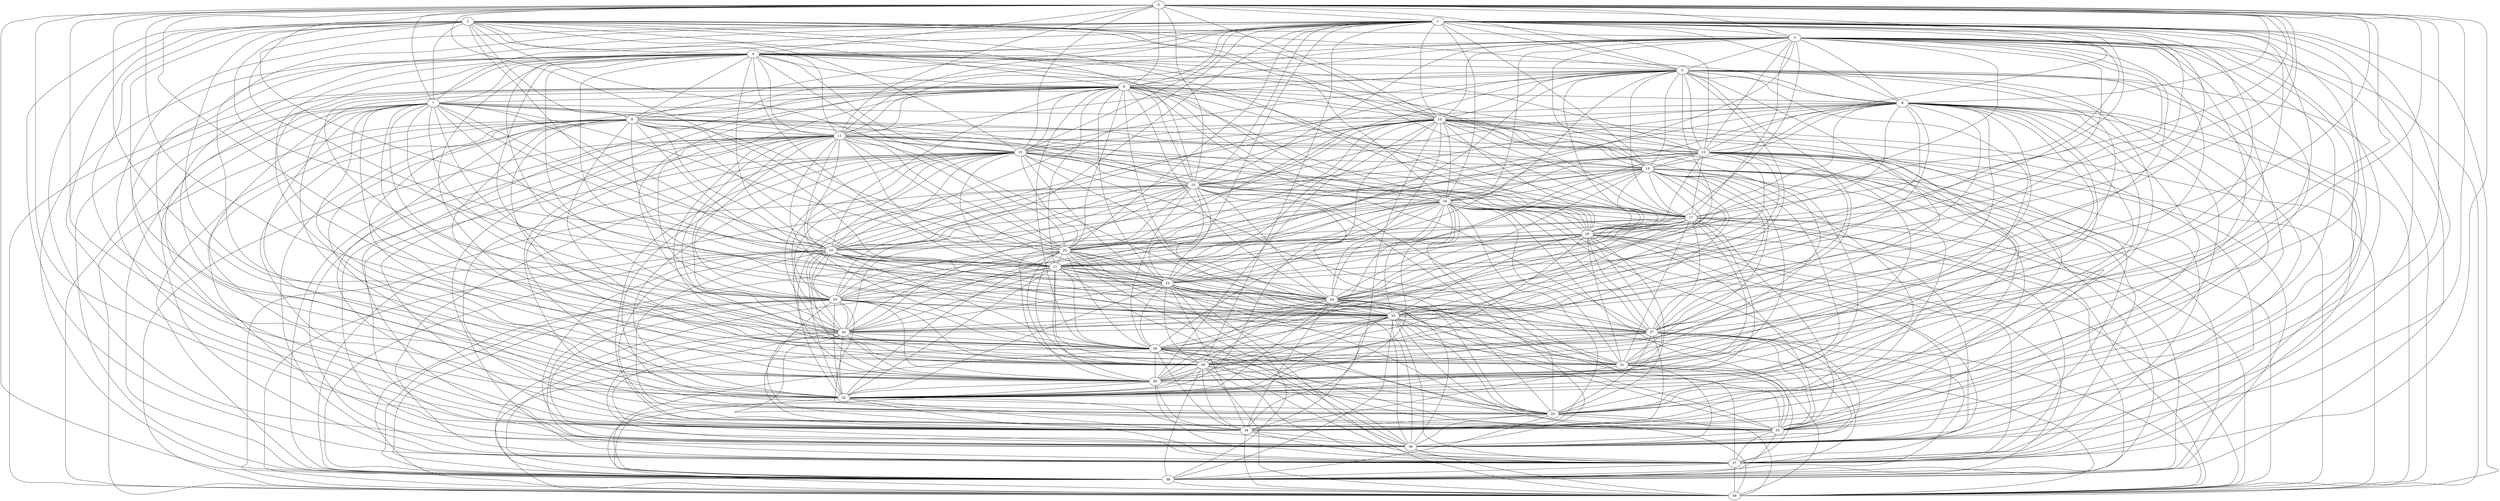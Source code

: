 strict graph  {
0;
1;
2;
3;
4;
5;
6;
7;
8;
9;
10;
11;
12;
13;
14;
15;
16;
17;
18;
19;
20;
21;
22;
23;
24;
25;
26;
27;
28;
29;
30;
31;
32;
33;
34;
35;
36;
37;
38;
39;
0 -- 31  [weight=30000];
0 -- 15  [weight=30000];
0 -- 26  [weight=30000];
0 -- 18  [weight=40000];
0 -- 34  [weight=30000];
0 -- 10  [weight=30000];
0 -- 3  [weight=60000];
0 -- 27  [weight=50000];
0 -- 1  [weight=10000];
0 -- 24  [weight=20000];
0 -- 4  [weight=10000];
0 -- 29  [weight=30000];
0 -- 17  [weight=50000];
0 -- 7  [weight=60000];
0 -- 12  [weight=50000];
0 -- 9  [weight=40000];
0 -- 32  [weight=70000];
0 -- 38  [weight=70000];
0 -- 5  [weight=50000];
0 -- 23  [weight=70000];
0 -- 13  [weight=40000];
0 -- 11  [weight=20000];
0 -- 6  [weight=60000];
0 -- 36  [weight=20000];
0 -- 19  [weight=70000];
0 -- 35  [weight=50000];
0 -- 25  [weight=50000];
0 -- 37  [weight=10000];
0 -- 20  [weight=40000];
1 -- 6  [weight=50000];
1 -- 24  [weight=40000];
1 -- 33  [weight=30000];
1 -- 29  [weight=60000];
1 -- 7  [weight=60000];
1 -- 37  [weight=20000];
1 -- 39  [weight=20000];
1 -- 34  [weight=30000];
1 -- 27  [weight=50000];
1 -- 28  [weight=50000];
1 -- 12  [weight=50000];
1 -- 32  [weight=60000];
1 -- 30  [weight=70000];
1 -- 13  [weight=30000];
1 -- 17  [weight=30000];
1 -- 25  [weight=40000];
1 -- 8  [weight=30000];
1 -- 18  [weight=50000];
1 -- 5  [weight=60000];
1 -- 14  [weight=60000];
1 -- 35  [weight=20000];
1 -- 4  [weight=10000];
1 -- 23  [weight=20000];
1 -- 26  [weight=10000];
1 -- 15  [weight=40000];
1 -- 31  [weight=10000];
1 -- 19  [weight=70000];
1 -- 16  [weight=40000];
1 -- 36  [weight=50000];
1 -- 20  [weight=30000];
1 -- 22  [weight=70000];
1 -- 9  [weight=60000];
1 -- 3  [weight=30000];
1 -- 10  [weight=20000];
1 -- 11  [weight=20000];
2 -- 22  [weight=70000];
2 -- 6  [weight=20000];
2 -- 11  [weight=50000];
2 -- 31  [weight=20000];
2 -- 13  [weight=60000];
2 -- 5  [weight=50000];
2 -- 34  [weight=40000];
2 -- 17  [weight=20000];
2 -- 16  [weight=20000];
2 -- 8  [weight=70000];
2 -- 4  [weight=10000];
2 -- 3  [weight=60000];
2 -- 37  [weight=30000];
2 -- 32  [weight=70000];
2 -- 21  [weight=50000];
2 -- 19  [weight=30000];
2 -- 7  [weight=70000];
2 -- 36  [weight=60000];
2 -- 18  [weight=30000];
2 -- 30  [weight=30000];
2 -- 10  [weight=10000];
2 -- 20  [weight=20000];
2 -- 15  [weight=20000];
3 -- 6  [weight=10000];
3 -- 14  [weight=20000];
3 -- 5  [weight=70000];
3 -- 12  [weight=10000];
3 -- 16  [weight=50000];
3 -- 29  [weight=50000];
3 -- 15  [weight=50000];
3 -- 27  [weight=20000];
3 -- 36  [weight=50000];
3 -- 34  [weight=50000];
3 -- 32  [weight=30000];
3 -- 8  [weight=20000];
3 -- 25  [weight=30000];
3 -- 9  [weight=50000];
3 -- 22  [weight=60000];
3 -- 21  [weight=50000];
3 -- 4  [weight=60000];
3 -- 17  [weight=30000];
3 -- 35  [weight=50000];
3 -- 10  [weight=70000];
3 -- 11  [weight=70000];
3 -- 20  [weight=70000];
3 -- 18  [weight=20000];
3 -- 39  [weight=40000];
3 -- 31  [weight=40000];
3 -- 33  [weight=60000];
3 -- 38  [weight=60000];
4 -- 26  [weight=10000];
4 -- 32  [weight=40000];
4 -- 21  [weight=30000];
4 -- 16  [weight=70000];
4 -- 20  [weight=50000];
4 -- 6  [weight=30000];
4 -- 28  [weight=30000];
4 -- 12  [weight=50000];
4 -- 38  [weight=20000];
4 -- 19  [weight=40000];
4 -- 34  [weight=50000];
4 -- 11  [weight=30000];
4 -- 23  [weight=50000];
4 -- 13  [weight=40000];
4 -- 18  [weight=20000];
4 -- 24  [weight=40000];
4 -- 17  [weight=70000];
4 -- 25  [weight=60000];
4 -- 31  [weight=70000];
4 -- 8  [weight=20000];
4 -- 7  [weight=70000];
4 -- 30  [weight=50000];
4 -- 10  [weight=70000];
4 -- 9  [weight=10000];
4 -- 5  [weight=60000];
5 -- 17  [weight=60000];
5 -- 13  [weight=40000];
5 -- 24  [weight=60000];
5 -- 27  [weight=50000];
5 -- 19  [weight=50000];
5 -- 29  [weight=50000];
5 -- 32  [weight=40000];
5 -- 30  [weight=20000];
5 -- 9  [weight=30000];
5 -- 18  [weight=10000];
5 -- 31  [weight=20000];
5 -- 6  [weight=50000];
5 -- 37  [weight=70000];
5 -- 35  [weight=70000];
5 -- 22  [weight=20000];
5 -- 11  [weight=60000];
5 -- 25  [weight=10000];
5 -- 20  [weight=40000];
5 -- 8  [weight=20000];
5 -- 14  [weight=70000];
5 -- 34  [weight=70000];
5 -- 39  [weight=20000];
5 -- 10  [weight=20000];
5 -- 21  [weight=30000];
5 -- 12  [weight=30000];
6 -- 25  [weight=30000];
6 -- 10  [weight=40000];
6 -- 11  [weight=20000];
6 -- 28  [weight=40000];
6 -- 26  [weight=60000];
6 -- 24  [weight=20000];
6 -- 36  [weight=30000];
6 -- 27  [weight=60000];
6 -- 13  [weight=70000];
6 -- 22  [weight=20000];
6 -- 23  [weight=70000];
6 -- 32  [weight=30000];
6 -- 37  [weight=10000];
6 -- 18  [weight=10000];
6 -- 21  [weight=20000];
6 -- 9  [weight=50000];
6 -- 34  [weight=10000];
6 -- 30  [weight=10000];
6 -- 39  [weight=10000];
6 -- 17  [weight=60000];
6 -- 38  [weight=60000];
6 -- 14  [weight=40000];
6 -- 12  [weight=30000];
6 -- 20  [weight=30000];
6 -- 15  [weight=40000];
6 -- 16  [weight=70000];
6 -- 7  [weight=30000];
6 -- 19  [weight=70000];
7 -- 30  [weight=10000];
7 -- 31  [weight=30000];
7 -- 18  [weight=30000];
7 -- 37  [weight=40000];
7 -- 26  [weight=20000];
7 -- 10  [weight=70000];
7 -- 23  [weight=20000];
7 -- 8  [weight=60000];
7 -- 19  [weight=50000];
7 -- 22  [weight=50000];
7 -- 25  [weight=40000];
7 -- 33  [weight=40000];
7 -- 28  [weight=70000];
7 -- 32  [weight=70000];
7 -- 11  [weight=30000];
7 -- 39  [weight=60000];
7 -- 21  [weight=30000];
7 -- 29  [weight=20000];
7 -- 20  [weight=10000];
7 -- 24  [weight=50000];
7 -- 38  [weight=30000];
8 -- 12  [weight=20000];
8 -- 33  [weight=20000];
8 -- 38  [weight=30000];
8 -- 19  [weight=40000];
8 -- 24  [weight=20000];
8 -- 35  [weight=70000];
8 -- 20  [weight=20000];
8 -- 15  [weight=70000];
8 -- 30  [weight=20000];
8 -- 13  [weight=10000];
8 -- 11  [weight=20000];
8 -- 37  [weight=40000];
8 -- 36  [weight=30000];
8 -- 22  [weight=60000];
8 -- 25  [weight=30000];
8 -- 14  [weight=40000];
8 -- 34  [weight=20000];
8 -- 28  [weight=30000];
8 -- 39  [weight=30000];
8 -- 21  [weight=20000];
8 -- 29  [weight=30000];
9 -- 14  [weight=40000];
9 -- 27  [weight=60000];
9 -- 29  [weight=30000];
9 -- 37  [weight=70000];
9 -- 25  [weight=50000];
9 -- 30  [weight=20000];
9 -- 32  [weight=10000];
9 -- 24  [weight=60000];
9 -- 19  [weight=60000];
9 -- 36  [weight=60000];
9 -- 15  [weight=70000];
9 -- 35  [weight=50000];
9 -- 33  [weight=40000];
9 -- 39  [weight=40000];
9 -- 20  [weight=70000];
9 -- 28  [weight=60000];
9 -- 13  [weight=10000];
9 -- 16  [weight=40000];
9 -- 21  [weight=60000];
9 -- 26  [weight=40000];
9 -- 12  [weight=30000];
9 -- 34  [weight=10000];
9 -- 22  [weight=40000];
9 -- 10  [weight=20000];
10 -- 36  [weight=10000];
10 -- 34  [weight=60000];
10 -- 16  [weight=30000];
10 -- 31  [weight=40000];
10 -- 19  [weight=70000];
10 -- 24  [weight=10000];
10 -- 33  [weight=70000];
10 -- 39  [weight=70000];
10 -- 22  [weight=50000];
10 -- 20  [weight=40000];
10 -- 23  [weight=20000];
10 -- 12  [weight=70000];
10 -- 11  [weight=20000];
10 -- 13  [weight=10000];
10 -- 30  [weight=60000];
10 -- 18  [weight=50000];
10 -- 17  [weight=70000];
10 -- 37  [weight=40000];
10 -- 35  [weight=70000];
10 -- 32  [weight=70000];
10 -- 14  [weight=60000];
10 -- 26  [weight=70000];
10 -- 38  [weight=60000];
10 -- 15  [weight=50000];
11 -- 28  [weight=30000];
11 -- 29  [weight=50000];
11 -- 38  [weight=70000];
11 -- 27  [weight=30000];
11 -- 20  [weight=40000];
11 -- 36  [weight=40000];
11 -- 14  [weight=60000];
11 -- 12  [weight=40000];
11 -- 25  [weight=50000];
11 -- 39  [weight=30000];
11 -- 33  [weight=30000];
11 -- 23  [weight=50000];
11 -- 37  [weight=50000];
11 -- 15  [weight=10000];
11 -- 13  [weight=30000];
11 -- 19  [weight=70000];
11 -- 26  [weight=10000];
11 -- 32  [weight=10000];
11 -- 21  [weight=50000];
11 -- 24  [weight=50000];
11 -- 18  [weight=70000];
11 -- 34  [weight=20000];
11 -- 17  [weight=70000];
11 -- 22  [weight=70000];
12 -- 27  [weight=70000];
12 -- 32  [weight=20000];
12 -- 38  [weight=20000];
12 -- 14  [weight=70000];
12 -- 18  [weight=50000];
12 -- 34  [weight=70000];
12 -- 37  [weight=40000];
12 -- 25  [weight=30000];
12 -- 39  [weight=40000];
12 -- 21  [weight=60000];
12 -- 33  [weight=20000];
12 -- 22  [weight=10000];
12 -- 16  [weight=50000];
12 -- 26  [weight=10000];
12 -- 17  [weight=30000];
12 -- 15  [weight=20000];
12 -- 30  [weight=50000];
13 -- 26  [weight=60000];
13 -- 19  [weight=60000];
13 -- 33  [weight=30000];
13 -- 16  [weight=40000];
13 -- 29  [weight=20000];
13 -- 32  [weight=50000];
13 -- 23  [weight=20000];
13 -- 37  [weight=60000];
13 -- 34  [weight=20000];
13 -- 22  [weight=60000];
13 -- 15  [weight=40000];
13 -- 27  [weight=60000];
13 -- 18  [weight=40000];
13 -- 35  [weight=10000];
13 -- 14  [weight=30000];
13 -- 24  [weight=10000];
13 -- 21  [weight=10000];
13 -- 17  [weight=70000];
13 -- 28  [weight=10000];
13 -- 20  [weight=10000];
13 -- 36  [weight=50000];
14 -- 33  [weight=50000];
14 -- 25  [weight=60000];
14 -- 31  [weight=70000];
14 -- 24  [weight=60000];
14 -- 22  [weight=60000];
14 -- 37  [weight=50000];
14 -- 20  [weight=50000];
14 -- 17  [weight=70000];
14 -- 16  [weight=30000];
14 -- 39  [weight=10000];
14 -- 26  [weight=60000];
14 -- 18  [weight=30000];
14 -- 32  [weight=10000];
14 -- 19  [weight=40000];
14 -- 21  [weight=40000];
14 -- 27  [weight=70000];
14 -- 34  [weight=50000];
14 -- 29  [weight=10000];
14 -- 38  [weight=70000];
14 -- 30  [weight=10000];
14 -- 35  [weight=70000];
14 -- 15  [weight=10000];
15 -- 37  [weight=70000];
15 -- 36  [weight=10000];
15 -- 20  [weight=40000];
15 -- 29  [weight=60000];
15 -- 39  [weight=40000];
15 -- 22  [weight=40000];
15 -- 16  [weight=60000];
15 -- 25  [weight=50000];
15 -- 24  [weight=40000];
15 -- 26  [weight=20000];
15 -- 30  [weight=40000];
15 -- 38  [weight=10000];
15 -- 32  [weight=70000];
15 -- 28  [weight=70000];
15 -- 17  [weight=20000];
15 -- 33  [weight=20000];
15 -- 19  [weight=20000];
15 -- 18  [weight=40000];
16 -- 35  [weight=50000];
16 -- 37  [weight=50000];
16 -- 26  [weight=20000];
16 -- 39  [weight=60000];
16 -- 19  [weight=30000];
16 -- 23  [weight=60000];
16 -- 30  [weight=40000];
16 -- 36  [weight=60000];
16 -- 20  [weight=60000];
16 -- 32  [weight=10000];
16 -- 22  [weight=10000];
16 -- 33  [weight=30000];
16 -- 34  [weight=10000];
16 -- 25  [weight=50000];
16 -- 27  [weight=50000];
16 -- 28  [weight=10000];
16 -- 31  [weight=10000];
16 -- 17  [weight=10000];
16 -- 24  [weight=40000];
16 -- 21  [weight=50000];
16 -- 38  [weight=60000];
17 -- 30  [weight=10000];
17 -- 39  [weight=70000];
17 -- 38  [weight=60000];
17 -- 32  [weight=60000];
17 -- 28  [weight=70000];
17 -- 24  [weight=70000];
17 -- 37  [weight=20000];
17 -- 23  [weight=20000];
17 -- 25  [weight=60000];
17 -- 31  [weight=70000];
17 -- 21  [weight=60000];
17 -- 19  [weight=50000];
17 -- 18  [weight=50000];
17 -- 29  [weight=10000];
17 -- 36  [weight=60000];
17 -- 35  [weight=40000];
17 -- 26  [weight=30000];
17 -- 27  [weight=20000];
18 -- 39  [weight=60000];
18 -- 21  [weight=10000];
18 -- 31  [weight=40000];
18 -- 35  [weight=40000];
18 -- 28  [weight=50000];
18 -- 22  [weight=10000];
18 -- 33  [weight=70000];
18 -- 30  [weight=10000];
18 -- 20  [weight=50000];
18 -- 19  [weight=70000];
18 -- 38  [weight=50000];
18 -- 32  [weight=70000];
18 -- 25  [weight=40000];
18 -- 36  [weight=10000];
18 -- 27  [weight=10000];
18 -- 37  [weight=60000];
18 -- 24  [weight=40000];
19 -- 26  [weight=70000];
19 -- 25  [weight=10000];
19 -- 30  [weight=50000];
19 -- 28  [weight=40000];
19 -- 36  [weight=20000];
19 -- 39  [weight=50000];
19 -- 38  [weight=40000];
19 -- 21  [weight=60000];
19 -- 34  [weight=40000];
19 -- 23  [weight=40000];
19 -- 31  [weight=50000];
19 -- 32  [weight=30000];
19 -- 35  [weight=70000];
19 -- 22  [weight=40000];
20 -- 32  [weight=70000];
20 -- 29  [weight=20000];
20 -- 22  [weight=60000];
20 -- 26  [weight=20000];
20 -- 36  [weight=10000];
20 -- 21  [weight=10000];
20 -- 33  [weight=20000];
20 -- 31  [weight=70000];
20 -- 38  [weight=50000];
20 -- 30  [weight=50000];
20 -- 24  [weight=10000];
20 -- 35  [weight=30000];
20 -- 23  [weight=10000];
20 -- 28  [weight=60000];
21 -- 29  [weight=20000];
21 -- 25  [weight=50000];
21 -- 28  [weight=20000];
21 -- 32  [weight=30000];
21 -- 30  [weight=10000];
21 -- 27  [weight=50000];
21 -- 38  [weight=30000];
21 -- 26  [weight=40000];
21 -- 23  [weight=50000];
21 -- 36  [weight=70000];
21 -- 22  [weight=20000];
21 -- 24  [weight=60000];
21 -- 31  [weight=20000];
22 -- 27  [weight=10000];
22 -- 24  [weight=20000];
22 -- 35  [weight=70000];
22 -- 31  [weight=60000];
22 -- 39  [weight=60000];
22 -- 28  [weight=60000];
22 -- 29  [weight=10000];
22 -- 23  [weight=50000];
22 -- 38  [weight=70000];
22 -- 26  [weight=70000];
22 -- 32  [weight=10000];
22 -- 34  [weight=20000];
22 -- 25  [weight=50000];
22 -- 36  [weight=60000];
23 -- 25  [weight=40000];
23 -- 39  [weight=50000];
23 -- 29  [weight=40000];
23 -- 27  [weight=70000];
23 -- 36  [weight=20000];
23 -- 35  [weight=30000];
23 -- 37  [weight=10000];
23 -- 34  [weight=40000];
23 -- 30  [weight=40000];
23 -- 32  [weight=10000];
23 -- 38  [weight=10000];
23 -- 26  [weight=20000];
23 -- 28  [weight=60000];
24 -- 35  [weight=50000];
24 -- 33  [weight=50000];
24 -- 36  [weight=10000];
24 -- 29  [weight=20000];
24 -- 27  [weight=10000];
24 -- 32  [weight=60000];
24 -- 25  [weight=10000];
24 -- 30  [weight=50000];
24 -- 39  [weight=10000];
24 -- 34  [weight=20000];
25 -- 32  [weight=30000];
25 -- 30  [weight=10000];
25 -- 34  [weight=50000];
25 -- 31  [weight=50000];
25 -- 29  [weight=20000];
25 -- 38  [weight=10000];
25 -- 39  [weight=50000];
25 -- 35  [weight=40000];
25 -- 28  [weight=40000];
25 -- 36  [weight=10000];
25 -- 33  [weight=10000];
25 -- 27  [weight=30000];
25 -- 26  [weight=70000];
25 -- 37  [weight=70000];
26 -- 35  [weight=70000];
26 -- 38  [weight=70000];
26 -- 28  [weight=20000];
26 -- 34  [weight=20000];
26 -- 32  [weight=50000];
26 -- 36  [weight=50000];
26 -- 37  [weight=50000];
26 -- 29  [weight=30000];
26 -- 30  [weight=50000];
27 -- 37  [weight=70000];
27 -- 28  [weight=40000];
27 -- 34  [weight=50000];
27 -- 36  [weight=60000];
27 -- 38  [weight=20000];
27 -- 29  [weight=30000];
27 -- 39  [weight=20000];
27 -- 33  [weight=20000];
27 -- 35  [weight=50000];
27 -- 30  [weight=60000];
28 -- 35  [weight=60000];
28 -- 38  [weight=60000];
28 -- 36  [weight=10000];
28 -- 30  [weight=30000];
28 -- 39  [weight=10000];
28 -- 37  [weight=30000];
28 -- 31  [weight=70000];
28 -- 33  [weight=30000];
28 -- 29  [weight=70000];
28 -- 34  [weight=30000];
29 -- 33  [weight=10000];
29 -- 34  [weight=40000];
29 -- 39  [weight=50000];
29 -- 32  [weight=40000];
29 -- 35  [weight=40000];
29 -- 38  [weight=10000];
29 -- 30  [weight=70000];
29 -- 37  [weight=30000];
30 -- 38  [weight=10000];
30 -- 33  [weight=40000];
30 -- 34  [weight=20000];
30 -- 37  [weight=60000];
30 -- 32  [weight=40000];
31 -- 35  [weight=10000];
31 -- 37  [weight=70000];
31 -- 39  [weight=40000];
31 -- 34  [weight=40000];
31 -- 36  [weight=60000];
32 -- 37  [weight=40000];
32 -- 34  [weight=40000];
32 -- 36  [weight=20000];
32 -- 39  [weight=60000];
32 -- 33  [weight=40000];
33 -- 36  [weight=60000];
33 -- 38  [weight=60000];
33 -- 39  [weight=60000];
33 -- 34  [weight=20000];
33 -- 35  [weight=50000];
34 -- 39  [weight=70000];
34 -- 36  [weight=60000];
34 -- 37  [weight=70000];
35 -- 37  [weight=60000];
35 -- 38  [weight=50000];
35 -- 36  [weight=30000];
36 -- 39  [weight=70000];
36 -- 37  [weight=40000];
37 -- 38  [weight=10000];
37 -- 39  [weight=60000];
38 -- 39  [weight=70000];
}
